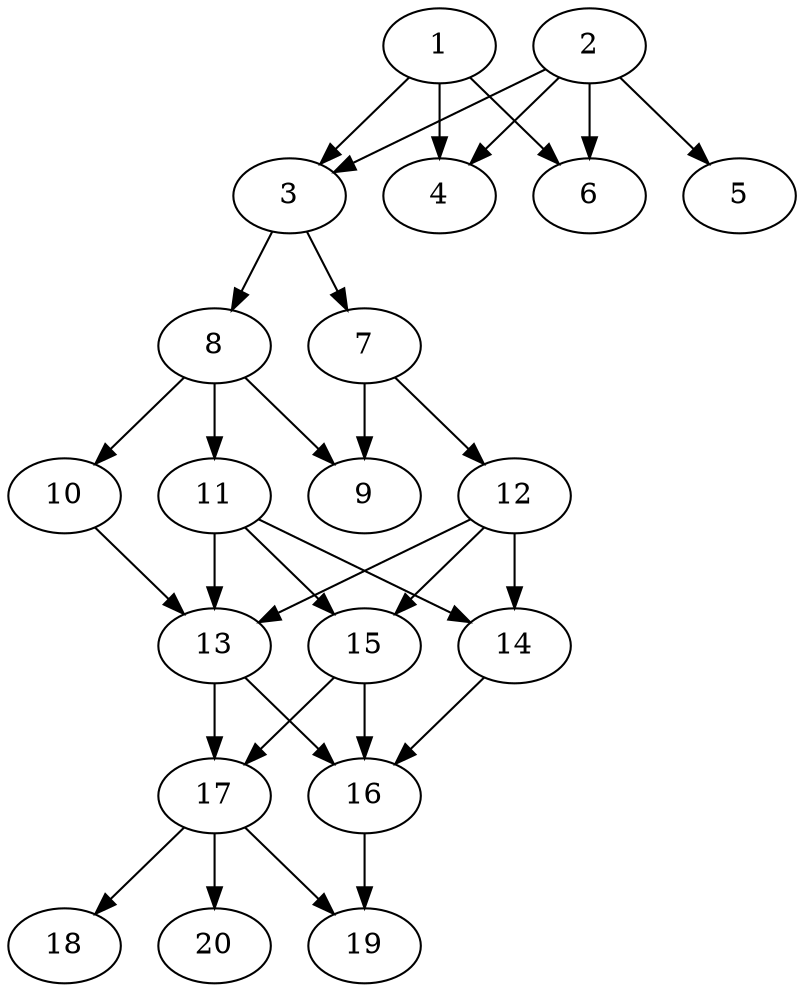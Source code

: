 // DAG automatically generated by daggen at Sat Jul 27 15:36:52 2019
// ./daggen --dot -n 20 --ccr 0.5 --fat 0.4 --regular 0.5 --density 0.8 --mindata 5242880 --maxdata 52428800 
digraph G {
  1 [size="53260288", alpha="0.12", expect_size="26630144"] 
  1 -> 3 [size ="26630144"]
  1 -> 4 [size ="26630144"]
  1 -> 6 [size ="26630144"]
  2 [size="55144448", alpha="0.07", expect_size="27572224"] 
  2 -> 3 [size ="27572224"]
  2 -> 4 [size ="27572224"]
  2 -> 5 [size ="27572224"]
  2 -> 6 [size ="27572224"]
  3 [size="19916800", alpha="0.07", expect_size="9958400"] 
  3 -> 7 [size ="9958400"]
  3 -> 8 [size ="9958400"]
  4 [size="17741824", alpha="0.13", expect_size="8870912"] 
  5 [size="24942592", alpha="0.08", expect_size="12471296"] 
  6 [size="39780352", alpha="0.12", expect_size="19890176"] 
  7 [size="81287168", alpha="0.18", expect_size="40643584"] 
  7 -> 9 [size ="40643584"]
  7 -> 12 [size ="40643584"]
  8 [size="13228032", alpha="0.02", expect_size="6614016"] 
  8 -> 9 [size ="6614016"]
  8 -> 10 [size ="6614016"]
  8 -> 11 [size ="6614016"]
  9 [size="54573056", alpha="0.11", expect_size="27286528"] 
  10 [size="48185344", alpha="0.17", expect_size="24092672"] 
  10 -> 13 [size ="24092672"]
  11 [size="40138752", alpha="0.14", expect_size="20069376"] 
  11 -> 13 [size ="20069376"]
  11 -> 14 [size ="20069376"]
  11 -> 15 [size ="20069376"]
  12 [size="94896128", alpha="0.08", expect_size="47448064"] 
  12 -> 13 [size ="47448064"]
  12 -> 14 [size ="47448064"]
  12 -> 15 [size ="47448064"]
  13 [size="32964608", alpha="0.10", expect_size="16482304"] 
  13 -> 16 [size ="16482304"]
  13 -> 17 [size ="16482304"]
  14 [size="67432448", alpha="0.18", expect_size="33716224"] 
  14 -> 16 [size ="33716224"]
  15 [size="35225600", alpha="0.12", expect_size="17612800"] 
  15 -> 16 [size ="17612800"]
  15 -> 17 [size ="17612800"]
  16 [size="73578496", alpha="0.18", expect_size="36789248"] 
  16 -> 19 [size ="36789248"]
  17 [size="37636096", alpha="0.11", expect_size="18818048"] 
  17 -> 18 [size ="18818048"]
  17 -> 19 [size ="18818048"]
  17 -> 20 [size ="18818048"]
  18 [size="28866560", alpha="0.03", expect_size="14433280"] 
  19 [size="36124672", alpha="0.13", expect_size="18062336"] 
  20 [size="86386688", alpha="0.19", expect_size="43193344"] 
}
